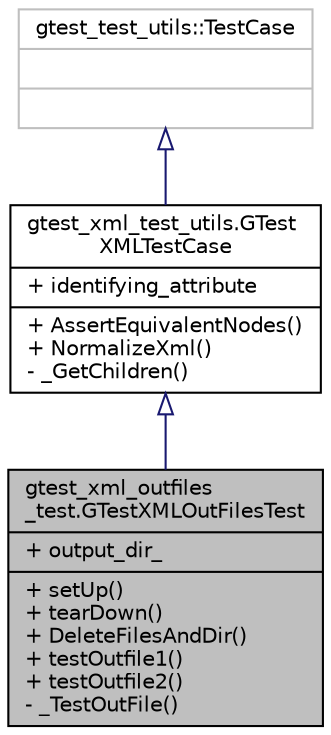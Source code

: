 digraph "gtest_xml_outfiles_test.GTestXMLOutFilesTest"
{
  edge [fontname="Helvetica",fontsize="10",labelfontname="Helvetica",labelfontsize="10"];
  node [fontname="Helvetica",fontsize="10",shape=record];
  Node3 [label="{gtest_xml_outfiles\l_test.GTestXMLOutFilesTest\n|+ output_dir_\l|+ setUp()\l+ tearDown()\l+ DeleteFilesAndDir()\l+ testOutfile1()\l+ testOutfile2()\l- _TestOutFile()\l}",height=0.2,width=0.4,color="black", fillcolor="grey75", style="filled", fontcolor="black"];
  Node4 -> Node3 [dir="back",color="midnightblue",fontsize="10",style="solid",arrowtail="onormal",fontname="Helvetica"];
  Node4 [label="{gtest_xml_test_utils.GTest\lXMLTestCase\n|+ identifying_attribute\l|+ AssertEquivalentNodes()\l+ NormalizeXml()\l- _GetChildren()\l}",height=0.2,width=0.4,color="black", fillcolor="white", style="filled",URL="$d9/daf/classgtest__xml__test__utils_1_1_g_test_x_m_l_test_case.html"];
  Node5 -> Node4 [dir="back",color="midnightblue",fontsize="10",style="solid",arrowtail="onormal",fontname="Helvetica"];
  Node5 [label="{gtest_test_utils::TestCase\n||}",height=0.2,width=0.4,color="grey75", fillcolor="white", style="filled"];
}
